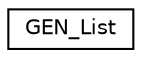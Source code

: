 digraph G
{
  edge [fontname="Helvetica",fontsize="10",labelfontname="Helvetica",labelfontsize="10"];
  node [fontname="Helvetica",fontsize="10",shape=record];
  rankdir=LR;
  Node1 [label="GEN_List",height=0.2,width=0.4,color="black", fillcolor="white", style="filled",URL="$d5/dff/classGEN__List.html"];
}
